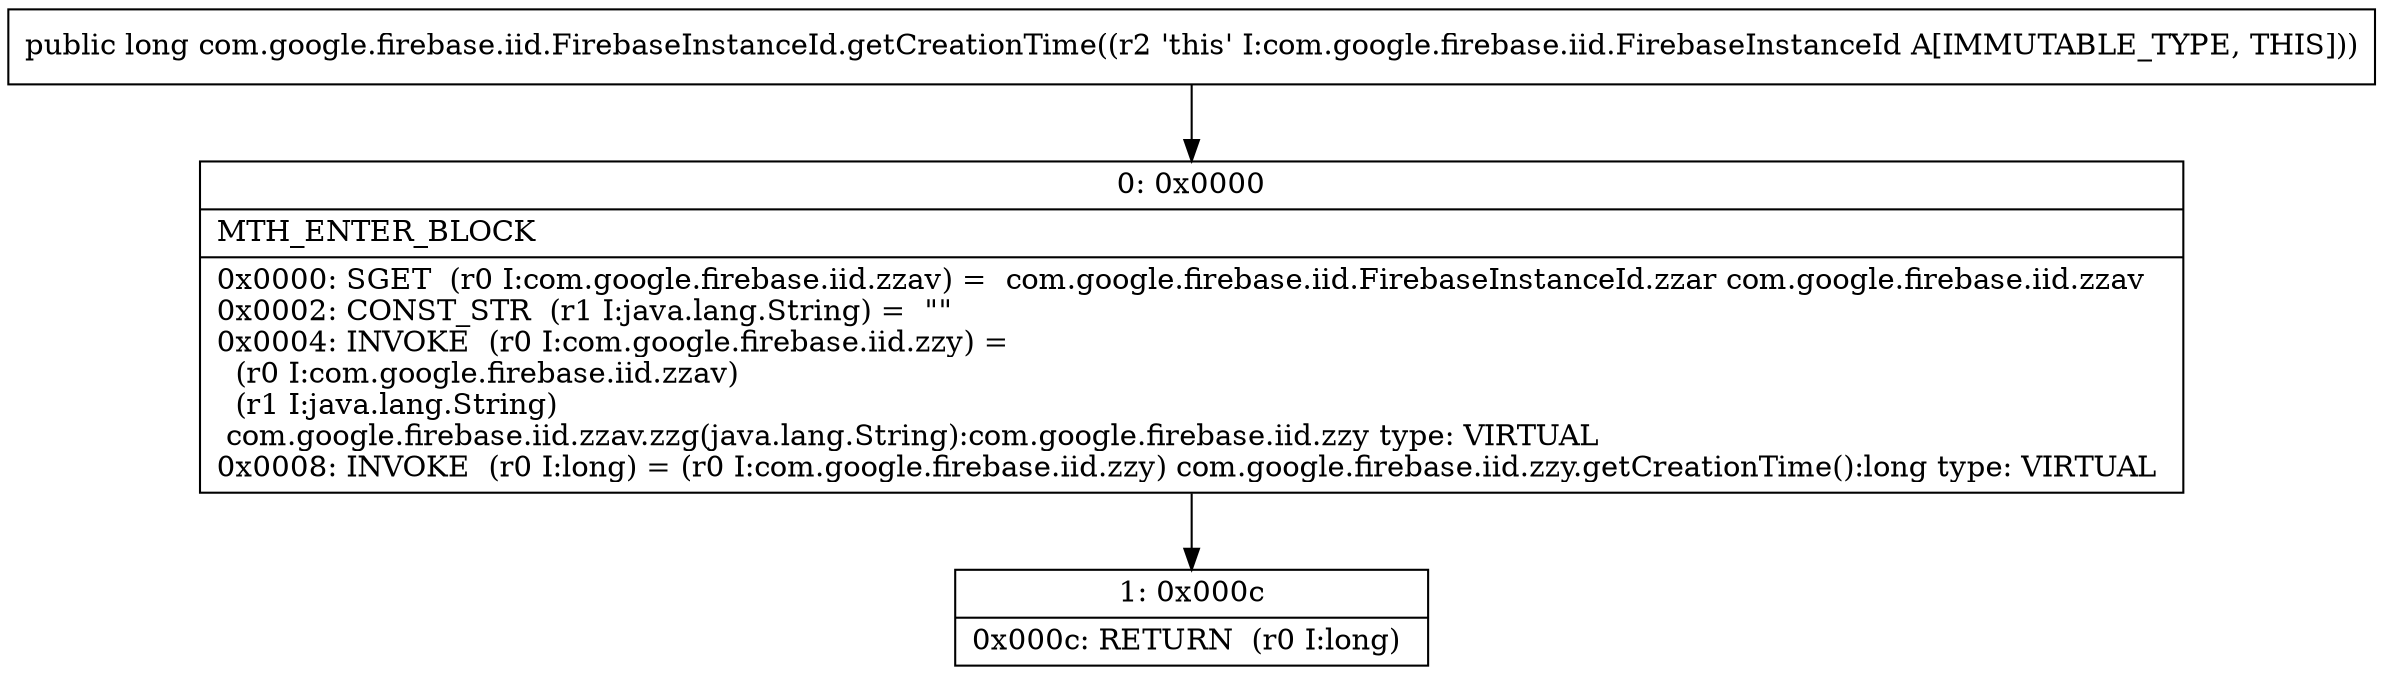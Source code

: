 digraph "CFG forcom.google.firebase.iid.FirebaseInstanceId.getCreationTime()J" {
Node_0 [shape=record,label="{0\:\ 0x0000|MTH_ENTER_BLOCK\l|0x0000: SGET  (r0 I:com.google.firebase.iid.zzav) =  com.google.firebase.iid.FirebaseInstanceId.zzar com.google.firebase.iid.zzav \l0x0002: CONST_STR  (r1 I:java.lang.String) =  \"\" \l0x0004: INVOKE  (r0 I:com.google.firebase.iid.zzy) = \l  (r0 I:com.google.firebase.iid.zzav)\l  (r1 I:java.lang.String)\l com.google.firebase.iid.zzav.zzg(java.lang.String):com.google.firebase.iid.zzy type: VIRTUAL \l0x0008: INVOKE  (r0 I:long) = (r0 I:com.google.firebase.iid.zzy) com.google.firebase.iid.zzy.getCreationTime():long type: VIRTUAL \l}"];
Node_1 [shape=record,label="{1\:\ 0x000c|0x000c: RETURN  (r0 I:long) \l}"];
MethodNode[shape=record,label="{public long com.google.firebase.iid.FirebaseInstanceId.getCreationTime((r2 'this' I:com.google.firebase.iid.FirebaseInstanceId A[IMMUTABLE_TYPE, THIS])) }"];
MethodNode -> Node_0;
Node_0 -> Node_1;
}

